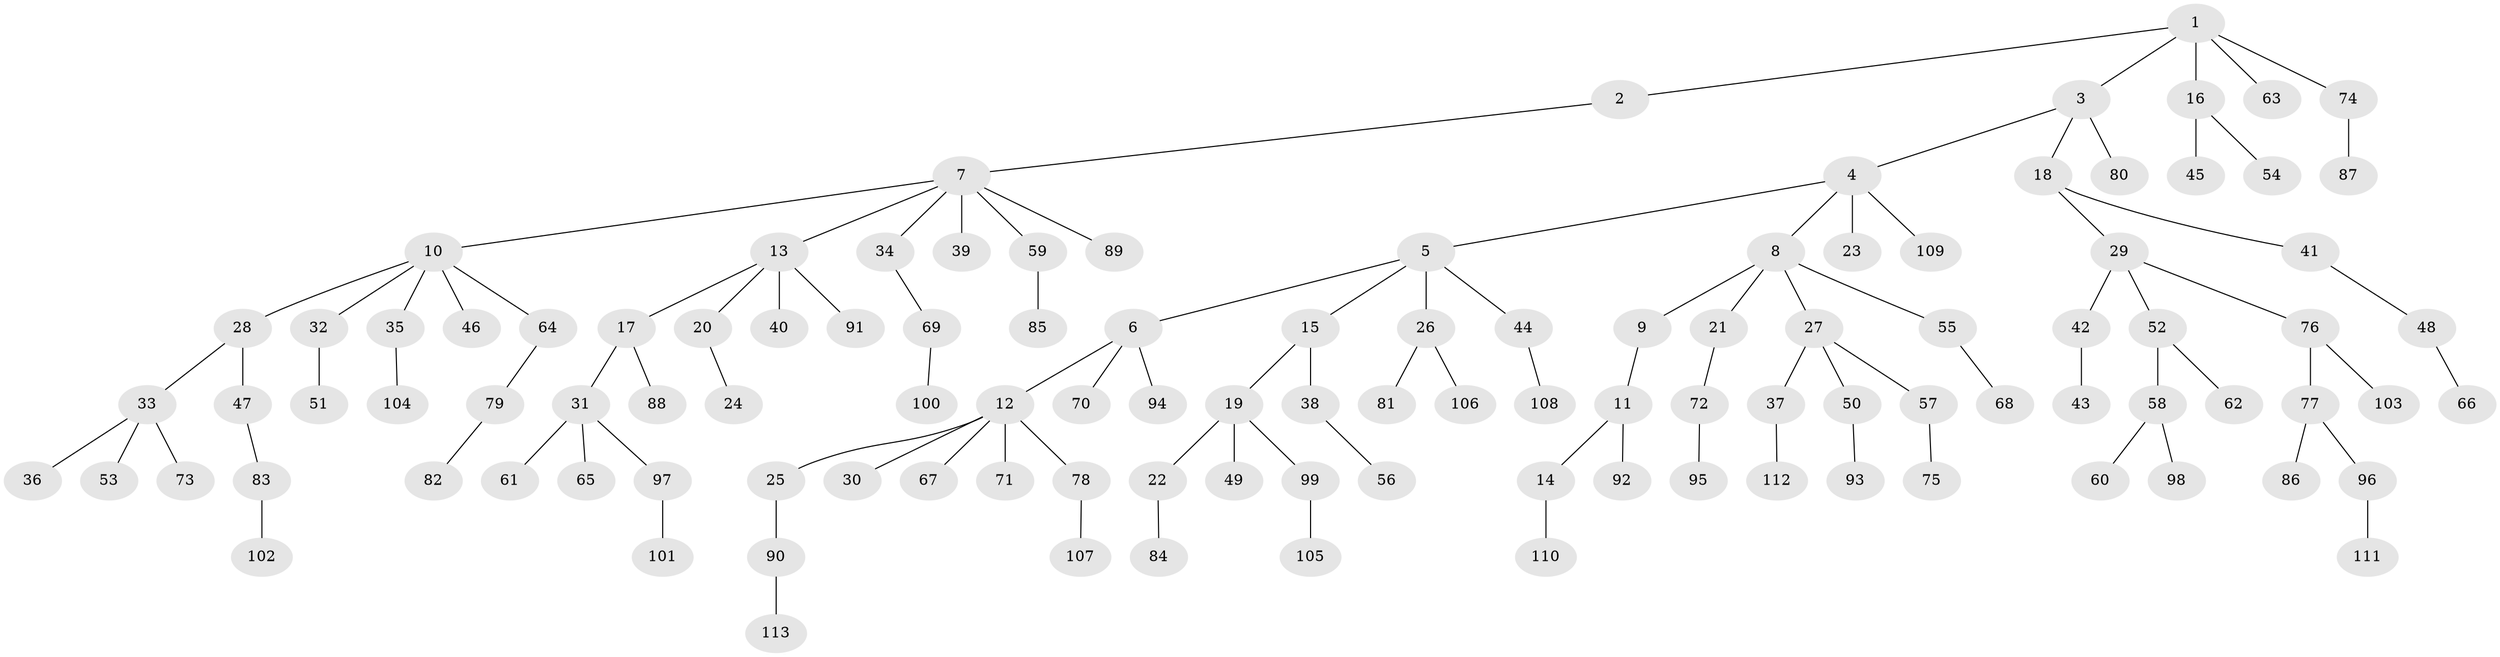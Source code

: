// Generated by graph-tools (version 1.1) at 2025/15/03/09/25 04:15:21]
// undirected, 113 vertices, 112 edges
graph export_dot {
graph [start="1"]
  node [color=gray90,style=filled];
  1;
  2;
  3;
  4;
  5;
  6;
  7;
  8;
  9;
  10;
  11;
  12;
  13;
  14;
  15;
  16;
  17;
  18;
  19;
  20;
  21;
  22;
  23;
  24;
  25;
  26;
  27;
  28;
  29;
  30;
  31;
  32;
  33;
  34;
  35;
  36;
  37;
  38;
  39;
  40;
  41;
  42;
  43;
  44;
  45;
  46;
  47;
  48;
  49;
  50;
  51;
  52;
  53;
  54;
  55;
  56;
  57;
  58;
  59;
  60;
  61;
  62;
  63;
  64;
  65;
  66;
  67;
  68;
  69;
  70;
  71;
  72;
  73;
  74;
  75;
  76;
  77;
  78;
  79;
  80;
  81;
  82;
  83;
  84;
  85;
  86;
  87;
  88;
  89;
  90;
  91;
  92;
  93;
  94;
  95;
  96;
  97;
  98;
  99;
  100;
  101;
  102;
  103;
  104;
  105;
  106;
  107;
  108;
  109;
  110;
  111;
  112;
  113;
  1 -- 2;
  1 -- 3;
  1 -- 16;
  1 -- 63;
  1 -- 74;
  2 -- 7;
  3 -- 4;
  3 -- 18;
  3 -- 80;
  4 -- 5;
  4 -- 8;
  4 -- 23;
  4 -- 109;
  5 -- 6;
  5 -- 15;
  5 -- 26;
  5 -- 44;
  6 -- 12;
  6 -- 70;
  6 -- 94;
  7 -- 10;
  7 -- 13;
  7 -- 34;
  7 -- 39;
  7 -- 59;
  7 -- 89;
  8 -- 9;
  8 -- 21;
  8 -- 27;
  8 -- 55;
  9 -- 11;
  10 -- 28;
  10 -- 32;
  10 -- 35;
  10 -- 46;
  10 -- 64;
  11 -- 14;
  11 -- 92;
  12 -- 25;
  12 -- 30;
  12 -- 67;
  12 -- 71;
  12 -- 78;
  13 -- 17;
  13 -- 20;
  13 -- 40;
  13 -- 91;
  14 -- 110;
  15 -- 19;
  15 -- 38;
  16 -- 45;
  16 -- 54;
  17 -- 31;
  17 -- 88;
  18 -- 29;
  18 -- 41;
  19 -- 22;
  19 -- 49;
  19 -- 99;
  20 -- 24;
  21 -- 72;
  22 -- 84;
  25 -- 90;
  26 -- 81;
  26 -- 106;
  27 -- 37;
  27 -- 50;
  27 -- 57;
  28 -- 33;
  28 -- 47;
  29 -- 42;
  29 -- 52;
  29 -- 76;
  31 -- 61;
  31 -- 65;
  31 -- 97;
  32 -- 51;
  33 -- 36;
  33 -- 53;
  33 -- 73;
  34 -- 69;
  35 -- 104;
  37 -- 112;
  38 -- 56;
  41 -- 48;
  42 -- 43;
  44 -- 108;
  47 -- 83;
  48 -- 66;
  50 -- 93;
  52 -- 58;
  52 -- 62;
  55 -- 68;
  57 -- 75;
  58 -- 60;
  58 -- 98;
  59 -- 85;
  64 -- 79;
  69 -- 100;
  72 -- 95;
  74 -- 87;
  76 -- 77;
  76 -- 103;
  77 -- 86;
  77 -- 96;
  78 -- 107;
  79 -- 82;
  83 -- 102;
  90 -- 113;
  96 -- 111;
  97 -- 101;
  99 -- 105;
}
